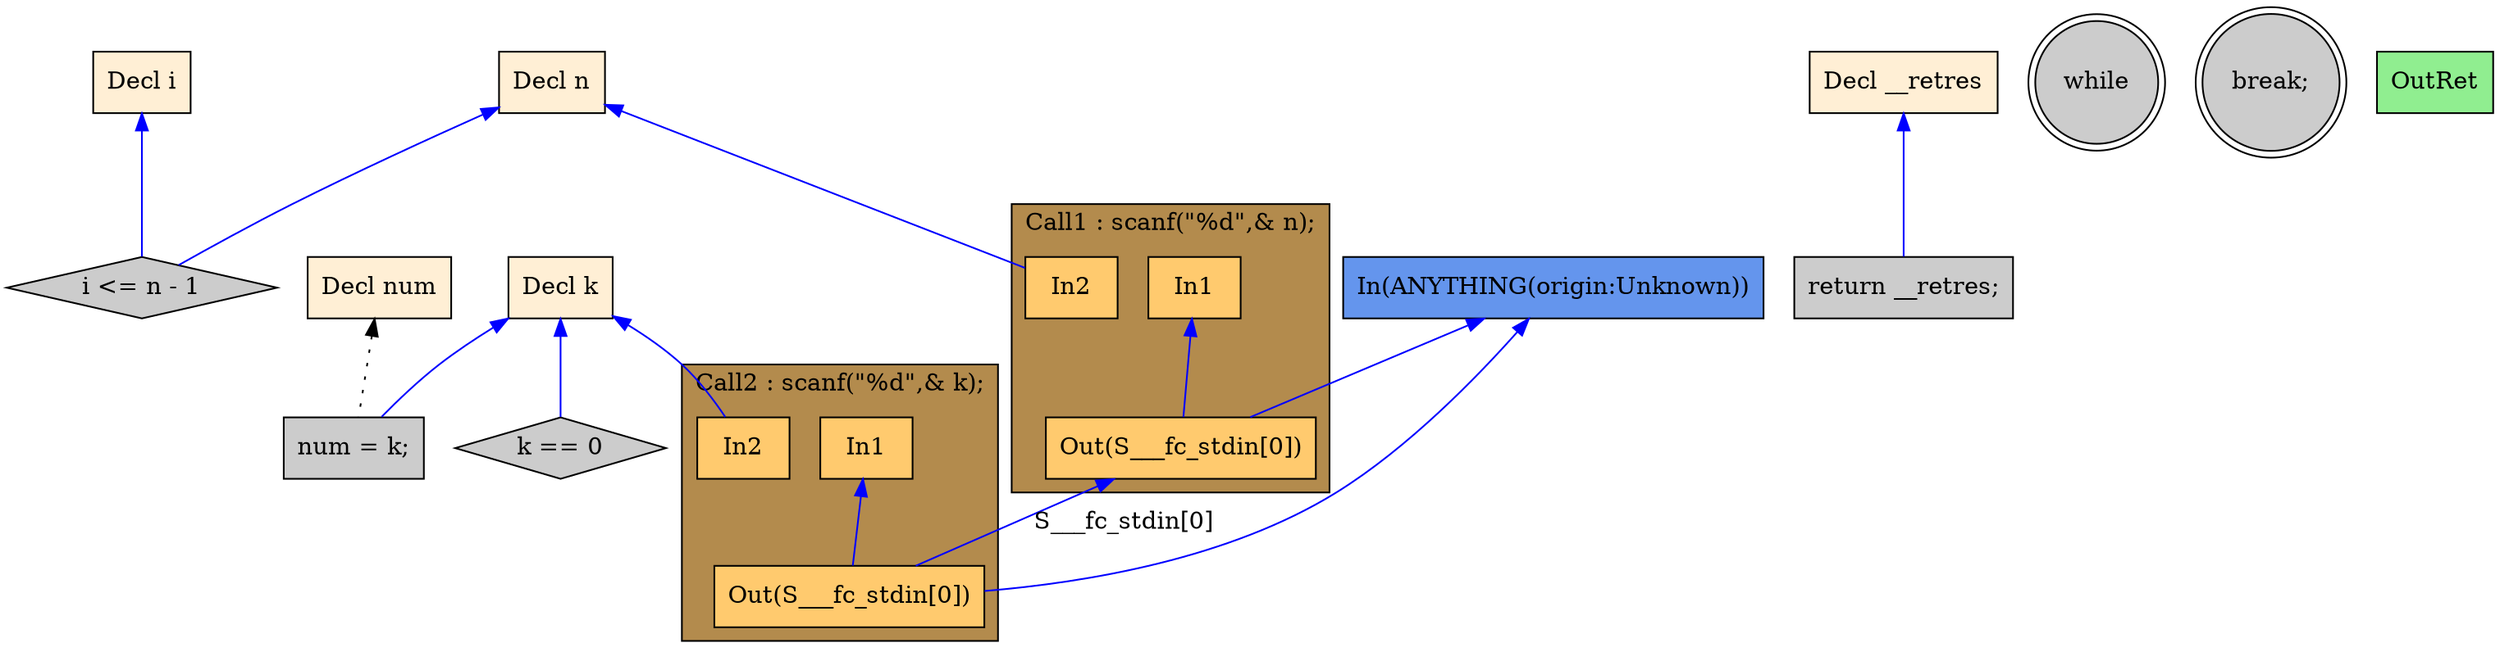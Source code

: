 digraph G {
  rankdir=TB;
  node [style="filled", ];
  2 [label="Decl n", fillcolor="#FFEFD5", shape=box, ];
  3 [label="Decl k", fillcolor="#FFEFD5", shape=box, ];
  4 [label="Decl i", fillcolor="#FFEFD5", shape=box, ];
  5 [label="Decl num", fillcolor="#FFEFD5", shape=box, ];
  6 [label="Decl __retres", fillcolor="#FFEFD5", shape=box, ];
  8 [label="In1", fillcolor="#FFCA6E", shape=box, ];
  9 [label="In2", fillcolor="#FFCA6E", shape=box, ];
  10 [label="Out(S___fc_stdin[0])", fillcolor="#FFCA6E", shape=box, ];
  12 [label="In1", fillcolor="#FFCA6E", shape=box, ];
  13 [label="In2", fillcolor="#FFCA6E", shape=box, ];
  14 [label="Out(S___fc_stdin[0])", fillcolor="#FFCA6E", shape=box, ];
  15 [label="num = k;", fillcolor="#CCCCCC", shape=box, ];
  16 [label="k == 0", fillcolor="#CCCCCC", shape=diamond, ];
  17 [label="while", fillcolor="#CCCCCC", shape=doublecircle, ];
  18 [label="i <= n - 1", fillcolor="#CCCCCC", shape=diamond, ];
  19 [label="break;", fillcolor="#CCCCCC", shape=doublecircle, ];
  20 [label="return __retres;", fillcolor="#CCCCCC", shape=box, ];
  21 [label="OutRet", fillcolor="#90EE90", shape=box, ];
  22 [label="In(ANYTHING(origin:Unknown))", fillcolor="#6495ED", shape=box, ];
  
  subgraph cluster_Call1 { label="Call1 : scanf(\"%d\",& n);";
                           fillcolor="#B38B4D"; style="filled"; 10;9;8;
     };
  subgraph cluster_Call2 { label="Call2 : scanf(\"%d\",& k);";
                           fillcolor="#B38B4D"; style="filled"; 14;13;12;
     };
  
  edge [dir=back, ];
  2 -> 9 [color="#0000FF", ];
  8 -> 10 [color="#0000FF", ];
  22 -> 10 [color="#0000FF", ];
  3 -> 13 [color="#0000FF", ];
  10 -> 14 [label="S___fc_stdin[0]", color="#0000FF", ];
  12 -> 14 [color="#0000FF", ];
  22 -> 14 [color="#0000FF", ];
  3 -> 15 [color="#0000FF", ];
  5 -> 15 [color="#000000", style="dotted", ];
  3 -> 16 [color="#0000FF", ];
  2 -> 18 [color="#0000FF", ];
  4 -> 18 [color="#0000FF", ];
  6 -> 20 [color="#0000FF", ];
  
  }